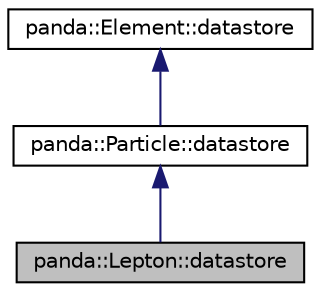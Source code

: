 digraph G
{
  edge [fontname="Helvetica",fontsize="10",labelfontname="Helvetica",labelfontsize="10"];
  node [fontname="Helvetica",fontsize="10",shape=record];
  Node1 [label="panda::Lepton::datastore",height=0.2,width=0.4,color="black", fillcolor="grey75", style="filled" fontcolor="black"];
  Node2 -> Node1 [dir=back,color="midnightblue",fontsize="10",style="solid"];
  Node2 [label="panda::Particle::datastore",height=0.2,width=0.4,color="black", fillcolor="white", style="filled",URL="$structpanda_1_1Particle_1_1datastore.html"];
  Node3 -> Node2 [dir=back,color="midnightblue",fontsize="10",style="solid"];
  Node3 [label="panda::Element::datastore",height=0.2,width=0.4,color="black", fillcolor="white", style="filled",URL="$structpanda_1_1Element_1_1datastore.html"];
}
